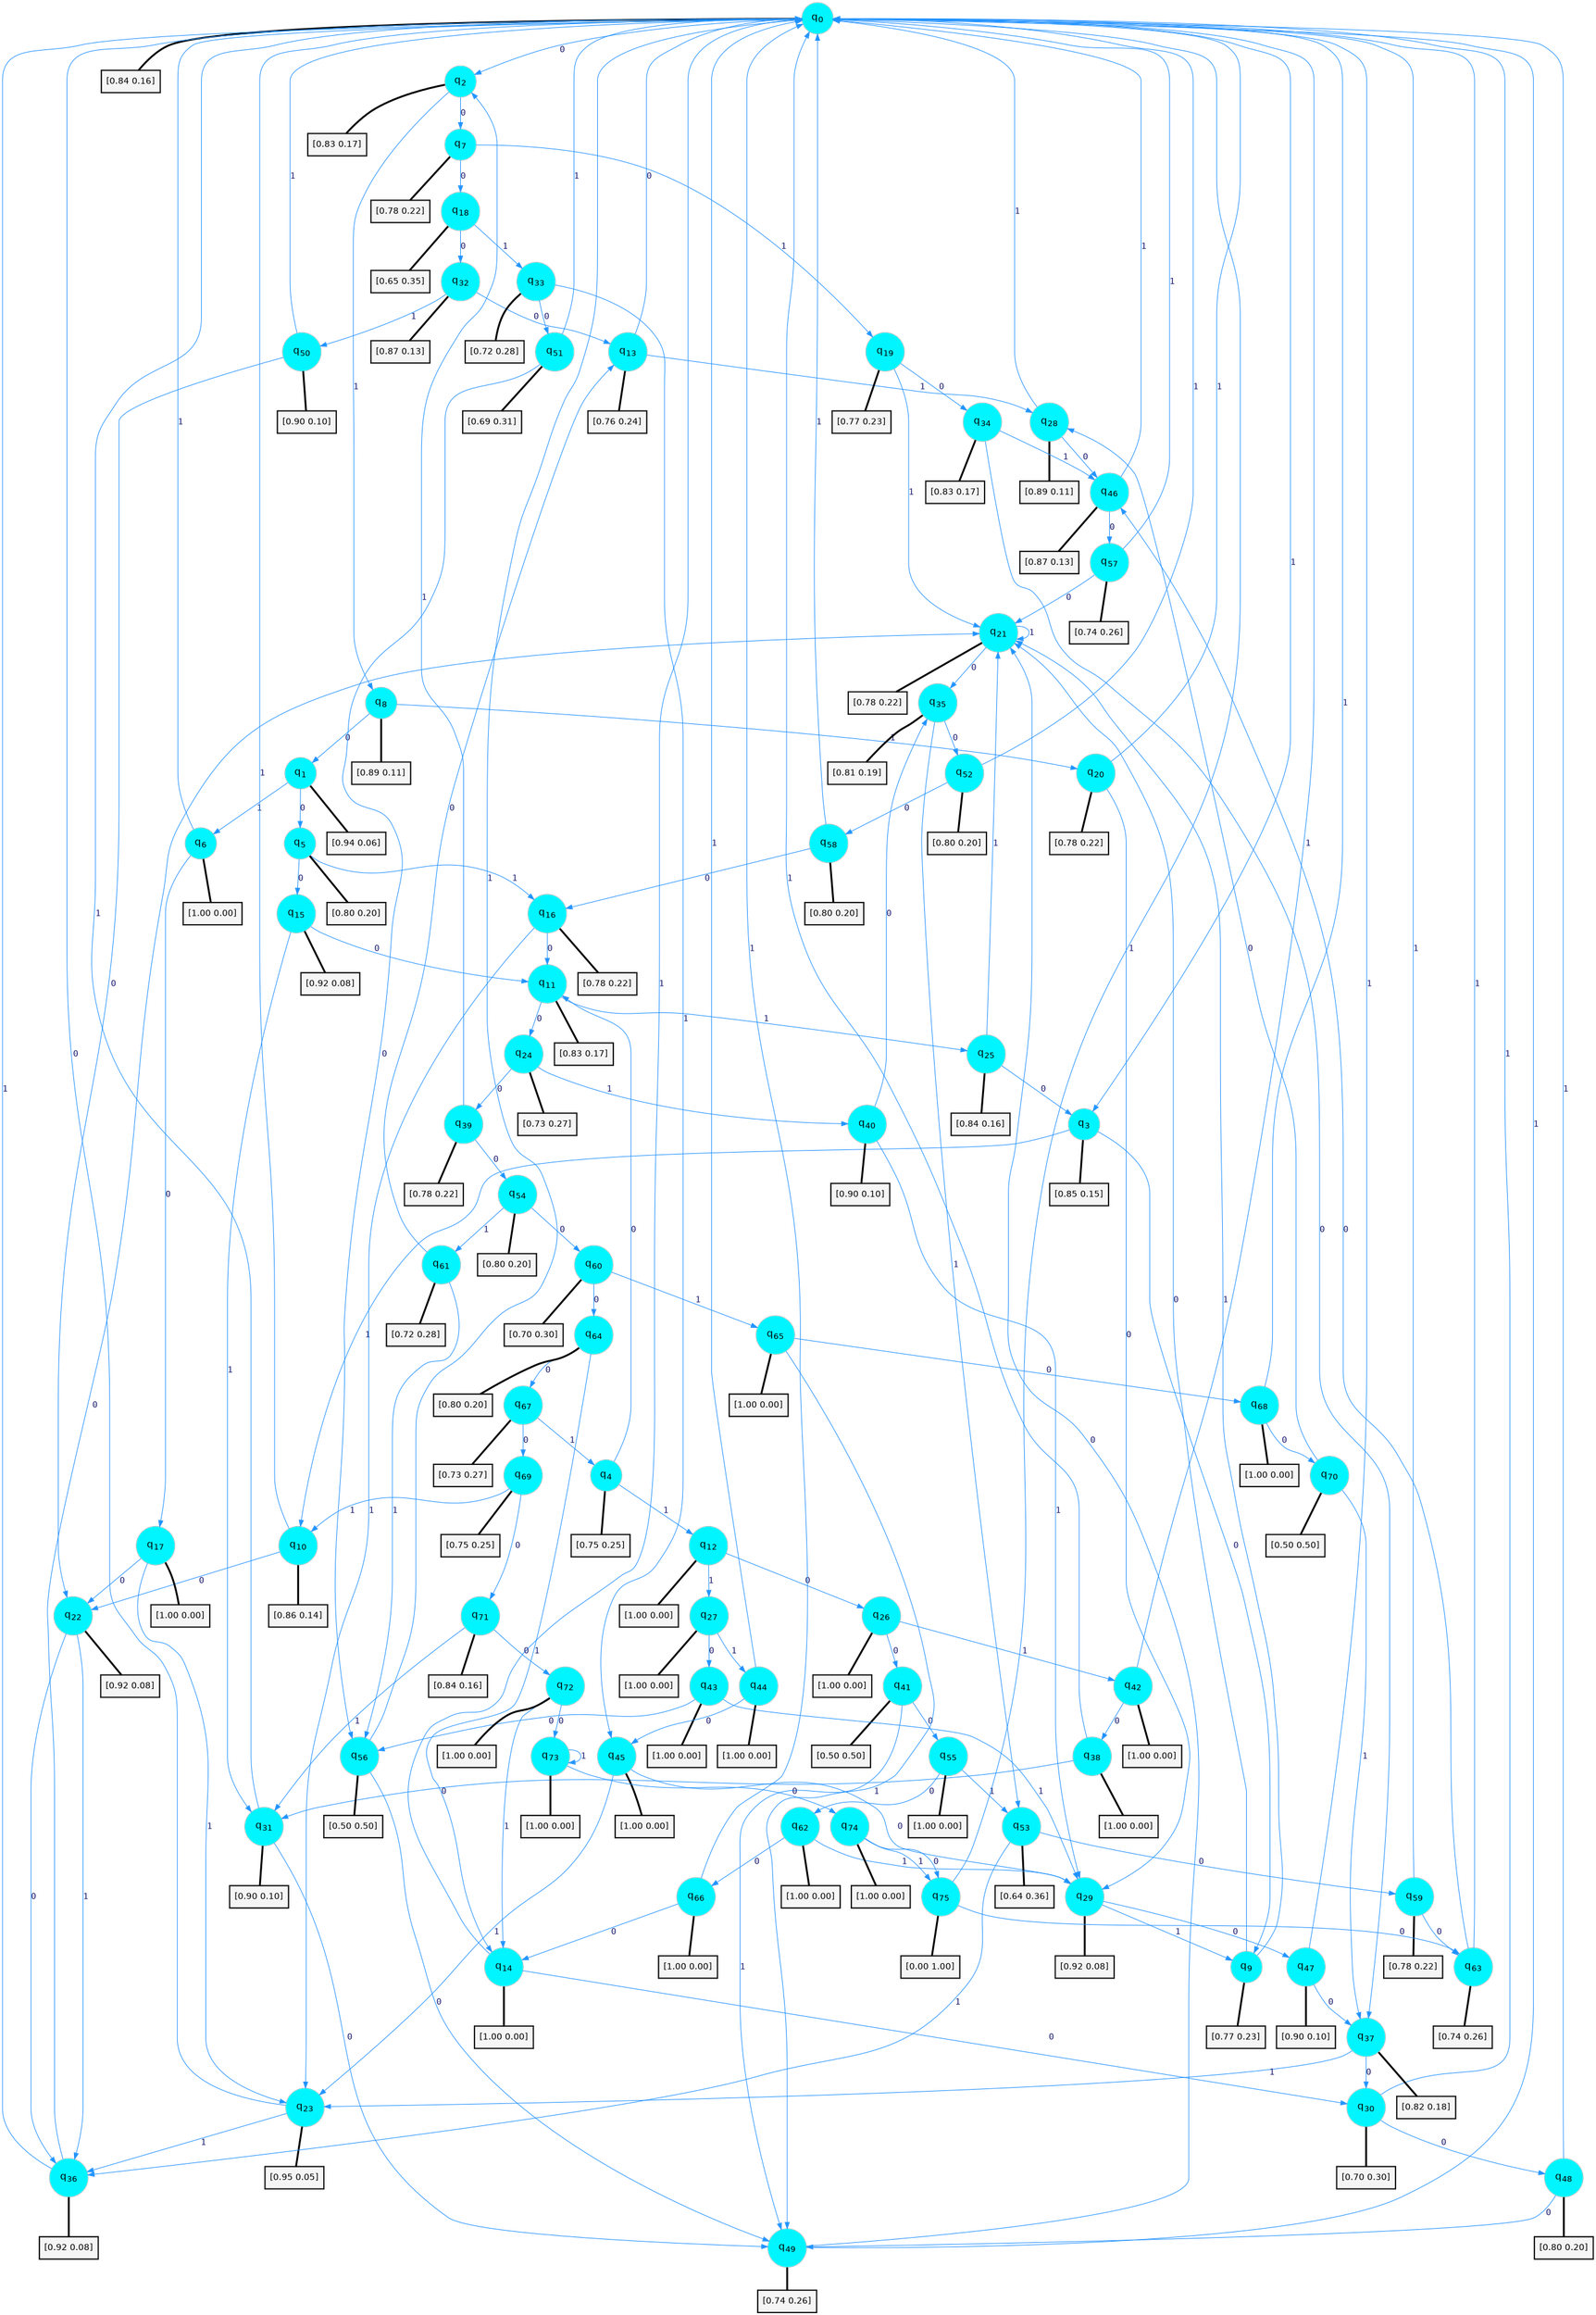 digraph G {
graph [
bgcolor=transparent, dpi=300, rankdir=TD, size="40,25"];
node [
color=gray, fillcolor=turquoise1, fontcolor=black, fontname=Helvetica, fontsize=16, fontweight=bold, shape=circle, style=filled];
edge [
arrowsize=1, color=dodgerblue1, fontcolor=midnightblue, fontname=courier, fontweight=bold, penwidth=1, style=solid, weight=20];
0[label=<q<SUB>0</SUB>>];
1[label=<q<SUB>1</SUB>>];
2[label=<q<SUB>2</SUB>>];
3[label=<q<SUB>3</SUB>>];
4[label=<q<SUB>4</SUB>>];
5[label=<q<SUB>5</SUB>>];
6[label=<q<SUB>6</SUB>>];
7[label=<q<SUB>7</SUB>>];
8[label=<q<SUB>8</SUB>>];
9[label=<q<SUB>9</SUB>>];
10[label=<q<SUB>10</SUB>>];
11[label=<q<SUB>11</SUB>>];
12[label=<q<SUB>12</SUB>>];
13[label=<q<SUB>13</SUB>>];
14[label=<q<SUB>14</SUB>>];
15[label=<q<SUB>15</SUB>>];
16[label=<q<SUB>16</SUB>>];
17[label=<q<SUB>17</SUB>>];
18[label=<q<SUB>18</SUB>>];
19[label=<q<SUB>19</SUB>>];
20[label=<q<SUB>20</SUB>>];
21[label=<q<SUB>21</SUB>>];
22[label=<q<SUB>22</SUB>>];
23[label=<q<SUB>23</SUB>>];
24[label=<q<SUB>24</SUB>>];
25[label=<q<SUB>25</SUB>>];
26[label=<q<SUB>26</SUB>>];
27[label=<q<SUB>27</SUB>>];
28[label=<q<SUB>28</SUB>>];
29[label=<q<SUB>29</SUB>>];
30[label=<q<SUB>30</SUB>>];
31[label=<q<SUB>31</SUB>>];
32[label=<q<SUB>32</SUB>>];
33[label=<q<SUB>33</SUB>>];
34[label=<q<SUB>34</SUB>>];
35[label=<q<SUB>35</SUB>>];
36[label=<q<SUB>36</SUB>>];
37[label=<q<SUB>37</SUB>>];
38[label=<q<SUB>38</SUB>>];
39[label=<q<SUB>39</SUB>>];
40[label=<q<SUB>40</SUB>>];
41[label=<q<SUB>41</SUB>>];
42[label=<q<SUB>42</SUB>>];
43[label=<q<SUB>43</SUB>>];
44[label=<q<SUB>44</SUB>>];
45[label=<q<SUB>45</SUB>>];
46[label=<q<SUB>46</SUB>>];
47[label=<q<SUB>47</SUB>>];
48[label=<q<SUB>48</SUB>>];
49[label=<q<SUB>49</SUB>>];
50[label=<q<SUB>50</SUB>>];
51[label=<q<SUB>51</SUB>>];
52[label=<q<SUB>52</SUB>>];
53[label=<q<SUB>53</SUB>>];
54[label=<q<SUB>54</SUB>>];
55[label=<q<SUB>55</SUB>>];
56[label=<q<SUB>56</SUB>>];
57[label=<q<SUB>57</SUB>>];
58[label=<q<SUB>58</SUB>>];
59[label=<q<SUB>59</SUB>>];
60[label=<q<SUB>60</SUB>>];
61[label=<q<SUB>61</SUB>>];
62[label=<q<SUB>62</SUB>>];
63[label=<q<SUB>63</SUB>>];
64[label=<q<SUB>64</SUB>>];
65[label=<q<SUB>65</SUB>>];
66[label=<q<SUB>66</SUB>>];
67[label=<q<SUB>67</SUB>>];
68[label=<q<SUB>68</SUB>>];
69[label=<q<SUB>69</SUB>>];
70[label=<q<SUB>70</SUB>>];
71[label=<q<SUB>71</SUB>>];
72[label=<q<SUB>72</SUB>>];
73[label=<q<SUB>73</SUB>>];
74[label=<q<SUB>74</SUB>>];
75[label=<q<SUB>75</SUB>>];
76[label="[0.84 0.16]", shape=box,fontcolor=black, fontname=Helvetica, fontsize=14, penwidth=2, fillcolor=whitesmoke,color=black];
77[label="[0.94 0.06]", shape=box,fontcolor=black, fontname=Helvetica, fontsize=14, penwidth=2, fillcolor=whitesmoke,color=black];
78[label="[0.83 0.17]", shape=box,fontcolor=black, fontname=Helvetica, fontsize=14, penwidth=2, fillcolor=whitesmoke,color=black];
79[label="[0.85 0.15]", shape=box,fontcolor=black, fontname=Helvetica, fontsize=14, penwidth=2, fillcolor=whitesmoke,color=black];
80[label="[0.75 0.25]", shape=box,fontcolor=black, fontname=Helvetica, fontsize=14, penwidth=2, fillcolor=whitesmoke,color=black];
81[label="[0.80 0.20]", shape=box,fontcolor=black, fontname=Helvetica, fontsize=14, penwidth=2, fillcolor=whitesmoke,color=black];
82[label="[1.00 0.00]", shape=box,fontcolor=black, fontname=Helvetica, fontsize=14, penwidth=2, fillcolor=whitesmoke,color=black];
83[label="[0.78 0.22]", shape=box,fontcolor=black, fontname=Helvetica, fontsize=14, penwidth=2, fillcolor=whitesmoke,color=black];
84[label="[0.89 0.11]", shape=box,fontcolor=black, fontname=Helvetica, fontsize=14, penwidth=2, fillcolor=whitesmoke,color=black];
85[label="[0.77 0.23]", shape=box,fontcolor=black, fontname=Helvetica, fontsize=14, penwidth=2, fillcolor=whitesmoke,color=black];
86[label="[0.86 0.14]", shape=box,fontcolor=black, fontname=Helvetica, fontsize=14, penwidth=2, fillcolor=whitesmoke,color=black];
87[label="[0.83 0.17]", shape=box,fontcolor=black, fontname=Helvetica, fontsize=14, penwidth=2, fillcolor=whitesmoke,color=black];
88[label="[1.00 0.00]", shape=box,fontcolor=black, fontname=Helvetica, fontsize=14, penwidth=2, fillcolor=whitesmoke,color=black];
89[label="[0.76 0.24]", shape=box,fontcolor=black, fontname=Helvetica, fontsize=14, penwidth=2, fillcolor=whitesmoke,color=black];
90[label="[1.00 0.00]", shape=box,fontcolor=black, fontname=Helvetica, fontsize=14, penwidth=2, fillcolor=whitesmoke,color=black];
91[label="[0.92 0.08]", shape=box,fontcolor=black, fontname=Helvetica, fontsize=14, penwidth=2, fillcolor=whitesmoke,color=black];
92[label="[0.78 0.22]", shape=box,fontcolor=black, fontname=Helvetica, fontsize=14, penwidth=2, fillcolor=whitesmoke,color=black];
93[label="[1.00 0.00]", shape=box,fontcolor=black, fontname=Helvetica, fontsize=14, penwidth=2, fillcolor=whitesmoke,color=black];
94[label="[0.65 0.35]", shape=box,fontcolor=black, fontname=Helvetica, fontsize=14, penwidth=2, fillcolor=whitesmoke,color=black];
95[label="[0.77 0.23]", shape=box,fontcolor=black, fontname=Helvetica, fontsize=14, penwidth=2, fillcolor=whitesmoke,color=black];
96[label="[0.78 0.22]", shape=box,fontcolor=black, fontname=Helvetica, fontsize=14, penwidth=2, fillcolor=whitesmoke,color=black];
97[label="[0.78 0.22]", shape=box,fontcolor=black, fontname=Helvetica, fontsize=14, penwidth=2, fillcolor=whitesmoke,color=black];
98[label="[0.92 0.08]", shape=box,fontcolor=black, fontname=Helvetica, fontsize=14, penwidth=2, fillcolor=whitesmoke,color=black];
99[label="[0.95 0.05]", shape=box,fontcolor=black, fontname=Helvetica, fontsize=14, penwidth=2, fillcolor=whitesmoke,color=black];
100[label="[0.73 0.27]", shape=box,fontcolor=black, fontname=Helvetica, fontsize=14, penwidth=2, fillcolor=whitesmoke,color=black];
101[label="[0.84 0.16]", shape=box,fontcolor=black, fontname=Helvetica, fontsize=14, penwidth=2, fillcolor=whitesmoke,color=black];
102[label="[1.00 0.00]", shape=box,fontcolor=black, fontname=Helvetica, fontsize=14, penwidth=2, fillcolor=whitesmoke,color=black];
103[label="[1.00 0.00]", shape=box,fontcolor=black, fontname=Helvetica, fontsize=14, penwidth=2, fillcolor=whitesmoke,color=black];
104[label="[0.89 0.11]", shape=box,fontcolor=black, fontname=Helvetica, fontsize=14, penwidth=2, fillcolor=whitesmoke,color=black];
105[label="[0.92 0.08]", shape=box,fontcolor=black, fontname=Helvetica, fontsize=14, penwidth=2, fillcolor=whitesmoke,color=black];
106[label="[0.70 0.30]", shape=box,fontcolor=black, fontname=Helvetica, fontsize=14, penwidth=2, fillcolor=whitesmoke,color=black];
107[label="[0.90 0.10]", shape=box,fontcolor=black, fontname=Helvetica, fontsize=14, penwidth=2, fillcolor=whitesmoke,color=black];
108[label="[0.87 0.13]", shape=box,fontcolor=black, fontname=Helvetica, fontsize=14, penwidth=2, fillcolor=whitesmoke,color=black];
109[label="[0.72 0.28]", shape=box,fontcolor=black, fontname=Helvetica, fontsize=14, penwidth=2, fillcolor=whitesmoke,color=black];
110[label="[0.83 0.17]", shape=box,fontcolor=black, fontname=Helvetica, fontsize=14, penwidth=2, fillcolor=whitesmoke,color=black];
111[label="[0.81 0.19]", shape=box,fontcolor=black, fontname=Helvetica, fontsize=14, penwidth=2, fillcolor=whitesmoke,color=black];
112[label="[0.92 0.08]", shape=box,fontcolor=black, fontname=Helvetica, fontsize=14, penwidth=2, fillcolor=whitesmoke,color=black];
113[label="[0.82 0.18]", shape=box,fontcolor=black, fontname=Helvetica, fontsize=14, penwidth=2, fillcolor=whitesmoke,color=black];
114[label="[1.00 0.00]", shape=box,fontcolor=black, fontname=Helvetica, fontsize=14, penwidth=2, fillcolor=whitesmoke,color=black];
115[label="[0.78 0.22]", shape=box,fontcolor=black, fontname=Helvetica, fontsize=14, penwidth=2, fillcolor=whitesmoke,color=black];
116[label="[0.90 0.10]", shape=box,fontcolor=black, fontname=Helvetica, fontsize=14, penwidth=2, fillcolor=whitesmoke,color=black];
117[label="[0.50 0.50]", shape=box,fontcolor=black, fontname=Helvetica, fontsize=14, penwidth=2, fillcolor=whitesmoke,color=black];
118[label="[1.00 0.00]", shape=box,fontcolor=black, fontname=Helvetica, fontsize=14, penwidth=2, fillcolor=whitesmoke,color=black];
119[label="[1.00 0.00]", shape=box,fontcolor=black, fontname=Helvetica, fontsize=14, penwidth=2, fillcolor=whitesmoke,color=black];
120[label="[1.00 0.00]", shape=box,fontcolor=black, fontname=Helvetica, fontsize=14, penwidth=2, fillcolor=whitesmoke,color=black];
121[label="[1.00 0.00]", shape=box,fontcolor=black, fontname=Helvetica, fontsize=14, penwidth=2, fillcolor=whitesmoke,color=black];
122[label="[0.87 0.13]", shape=box,fontcolor=black, fontname=Helvetica, fontsize=14, penwidth=2, fillcolor=whitesmoke,color=black];
123[label="[0.90 0.10]", shape=box,fontcolor=black, fontname=Helvetica, fontsize=14, penwidth=2, fillcolor=whitesmoke,color=black];
124[label="[0.80 0.20]", shape=box,fontcolor=black, fontname=Helvetica, fontsize=14, penwidth=2, fillcolor=whitesmoke,color=black];
125[label="[0.74 0.26]", shape=box,fontcolor=black, fontname=Helvetica, fontsize=14, penwidth=2, fillcolor=whitesmoke,color=black];
126[label="[0.90 0.10]", shape=box,fontcolor=black, fontname=Helvetica, fontsize=14, penwidth=2, fillcolor=whitesmoke,color=black];
127[label="[0.69 0.31]", shape=box,fontcolor=black, fontname=Helvetica, fontsize=14, penwidth=2, fillcolor=whitesmoke,color=black];
128[label="[0.80 0.20]", shape=box,fontcolor=black, fontname=Helvetica, fontsize=14, penwidth=2, fillcolor=whitesmoke,color=black];
129[label="[0.64 0.36]", shape=box,fontcolor=black, fontname=Helvetica, fontsize=14, penwidth=2, fillcolor=whitesmoke,color=black];
130[label="[0.80 0.20]", shape=box,fontcolor=black, fontname=Helvetica, fontsize=14, penwidth=2, fillcolor=whitesmoke,color=black];
131[label="[1.00 0.00]", shape=box,fontcolor=black, fontname=Helvetica, fontsize=14, penwidth=2, fillcolor=whitesmoke,color=black];
132[label="[0.50 0.50]", shape=box,fontcolor=black, fontname=Helvetica, fontsize=14, penwidth=2, fillcolor=whitesmoke,color=black];
133[label="[0.74 0.26]", shape=box,fontcolor=black, fontname=Helvetica, fontsize=14, penwidth=2, fillcolor=whitesmoke,color=black];
134[label="[0.80 0.20]", shape=box,fontcolor=black, fontname=Helvetica, fontsize=14, penwidth=2, fillcolor=whitesmoke,color=black];
135[label="[0.78 0.22]", shape=box,fontcolor=black, fontname=Helvetica, fontsize=14, penwidth=2, fillcolor=whitesmoke,color=black];
136[label="[0.70 0.30]", shape=box,fontcolor=black, fontname=Helvetica, fontsize=14, penwidth=2, fillcolor=whitesmoke,color=black];
137[label="[0.72 0.28]", shape=box,fontcolor=black, fontname=Helvetica, fontsize=14, penwidth=2, fillcolor=whitesmoke,color=black];
138[label="[1.00 0.00]", shape=box,fontcolor=black, fontname=Helvetica, fontsize=14, penwidth=2, fillcolor=whitesmoke,color=black];
139[label="[0.74 0.26]", shape=box,fontcolor=black, fontname=Helvetica, fontsize=14, penwidth=2, fillcolor=whitesmoke,color=black];
140[label="[0.80 0.20]", shape=box,fontcolor=black, fontname=Helvetica, fontsize=14, penwidth=2, fillcolor=whitesmoke,color=black];
141[label="[1.00 0.00]", shape=box,fontcolor=black, fontname=Helvetica, fontsize=14, penwidth=2, fillcolor=whitesmoke,color=black];
142[label="[1.00 0.00]", shape=box,fontcolor=black, fontname=Helvetica, fontsize=14, penwidth=2, fillcolor=whitesmoke,color=black];
143[label="[0.73 0.27]", shape=box,fontcolor=black, fontname=Helvetica, fontsize=14, penwidth=2, fillcolor=whitesmoke,color=black];
144[label="[1.00 0.00]", shape=box,fontcolor=black, fontname=Helvetica, fontsize=14, penwidth=2, fillcolor=whitesmoke,color=black];
145[label="[0.75 0.25]", shape=box,fontcolor=black, fontname=Helvetica, fontsize=14, penwidth=2, fillcolor=whitesmoke,color=black];
146[label="[0.50 0.50]", shape=box,fontcolor=black, fontname=Helvetica, fontsize=14, penwidth=2, fillcolor=whitesmoke,color=black];
147[label="[0.84 0.16]", shape=box,fontcolor=black, fontname=Helvetica, fontsize=14, penwidth=2, fillcolor=whitesmoke,color=black];
148[label="[1.00 0.00]", shape=box,fontcolor=black, fontname=Helvetica, fontsize=14, penwidth=2, fillcolor=whitesmoke,color=black];
149[label="[1.00 0.00]", shape=box,fontcolor=black, fontname=Helvetica, fontsize=14, penwidth=2, fillcolor=whitesmoke,color=black];
150[label="[1.00 0.00]", shape=box,fontcolor=black, fontname=Helvetica, fontsize=14, penwidth=2, fillcolor=whitesmoke,color=black];
151[label="[0.00 1.00]", shape=box,fontcolor=black, fontname=Helvetica, fontsize=14, penwidth=2, fillcolor=whitesmoke,color=black];
0->2 [label=0];
0->3 [label=1];
0->76 [arrowhead=none, penwidth=3,color=black];
1->5 [label=0];
1->6 [label=1];
1->77 [arrowhead=none, penwidth=3,color=black];
2->7 [label=0];
2->8 [label=1];
2->78 [arrowhead=none, penwidth=3,color=black];
3->9 [label=0];
3->10 [label=1];
3->79 [arrowhead=none, penwidth=3,color=black];
4->11 [label=0];
4->12 [label=1];
4->80 [arrowhead=none, penwidth=3,color=black];
5->15 [label=0];
5->16 [label=1];
5->81 [arrowhead=none, penwidth=3,color=black];
6->17 [label=0];
6->0 [label=1];
6->82 [arrowhead=none, penwidth=3,color=black];
7->18 [label=0];
7->19 [label=1];
7->83 [arrowhead=none, penwidth=3,color=black];
8->1 [label=0];
8->20 [label=1];
8->84 [arrowhead=none, penwidth=3,color=black];
9->21 [label=0];
9->21 [label=1];
9->85 [arrowhead=none, penwidth=3,color=black];
10->22 [label=0];
10->0 [label=1];
10->86 [arrowhead=none, penwidth=3,color=black];
11->24 [label=0];
11->25 [label=1];
11->87 [arrowhead=none, penwidth=3,color=black];
12->26 [label=0];
12->27 [label=1];
12->88 [arrowhead=none, penwidth=3,color=black];
13->0 [label=0];
13->28 [label=1];
13->89 [arrowhead=none, penwidth=3,color=black];
14->30 [label=0];
14->0 [label=1];
14->90 [arrowhead=none, penwidth=3,color=black];
15->11 [label=0];
15->31 [label=1];
15->91 [arrowhead=none, penwidth=3,color=black];
16->11 [label=0];
16->23 [label=1];
16->92 [arrowhead=none, penwidth=3,color=black];
17->22 [label=0];
17->23 [label=1];
17->93 [arrowhead=none, penwidth=3,color=black];
18->32 [label=0];
18->33 [label=1];
18->94 [arrowhead=none, penwidth=3,color=black];
19->34 [label=0];
19->21 [label=1];
19->95 [arrowhead=none, penwidth=3,color=black];
20->29 [label=0];
20->0 [label=1];
20->96 [arrowhead=none, penwidth=3,color=black];
21->35 [label=0];
21->21 [label=1];
21->97 [arrowhead=none, penwidth=3,color=black];
22->36 [label=0];
22->36 [label=1];
22->98 [arrowhead=none, penwidth=3,color=black];
23->0 [label=0];
23->36 [label=1];
23->99 [arrowhead=none, penwidth=3,color=black];
24->39 [label=0];
24->40 [label=1];
24->100 [arrowhead=none, penwidth=3,color=black];
25->3 [label=0];
25->21 [label=1];
25->101 [arrowhead=none, penwidth=3,color=black];
26->41 [label=0];
26->42 [label=1];
26->102 [arrowhead=none, penwidth=3,color=black];
27->43 [label=0];
27->44 [label=1];
27->103 [arrowhead=none, penwidth=3,color=black];
28->46 [label=0];
28->0 [label=1];
28->104 [arrowhead=none, penwidth=3,color=black];
29->47 [label=0];
29->9 [label=1];
29->105 [arrowhead=none, penwidth=3,color=black];
30->48 [label=0];
30->0 [label=1];
30->106 [arrowhead=none, penwidth=3,color=black];
31->49 [label=0];
31->0 [label=1];
31->107 [arrowhead=none, penwidth=3,color=black];
32->13 [label=0];
32->50 [label=1];
32->108 [arrowhead=none, penwidth=3,color=black];
33->51 [label=0];
33->45 [label=1];
33->109 [arrowhead=none, penwidth=3,color=black];
34->37 [label=0];
34->46 [label=1];
34->110 [arrowhead=none, penwidth=3,color=black];
35->52 [label=0];
35->53 [label=1];
35->111 [arrowhead=none, penwidth=3,color=black];
36->21 [label=0];
36->0 [label=1];
36->112 [arrowhead=none, penwidth=3,color=black];
37->30 [label=0];
37->23 [label=1];
37->113 [arrowhead=none, penwidth=3,color=black];
38->31 [label=0];
38->0 [label=1];
38->114 [arrowhead=none, penwidth=3,color=black];
39->54 [label=0];
39->2 [label=1];
39->115 [arrowhead=none, penwidth=3,color=black];
40->35 [label=0];
40->29 [label=1];
40->116 [arrowhead=none, penwidth=3,color=black];
41->55 [label=0];
41->49 [label=1];
41->117 [arrowhead=none, penwidth=3,color=black];
42->38 [label=0];
42->0 [label=1];
42->118 [arrowhead=none, penwidth=3,color=black];
43->56 [label=0];
43->29 [label=1];
43->119 [arrowhead=none, penwidth=3,color=black];
44->45 [label=0];
44->0 [label=1];
44->120 [arrowhead=none, penwidth=3,color=black];
45->29 [label=0];
45->23 [label=1];
45->121 [arrowhead=none, penwidth=3,color=black];
46->57 [label=0];
46->0 [label=1];
46->122 [arrowhead=none, penwidth=3,color=black];
47->37 [label=0];
47->0 [label=1];
47->123 [arrowhead=none, penwidth=3,color=black];
48->49 [label=0];
48->0 [label=1];
48->124 [arrowhead=none, penwidth=3,color=black];
49->21 [label=0];
49->0 [label=1];
49->125 [arrowhead=none, penwidth=3,color=black];
50->22 [label=0];
50->0 [label=1];
50->126 [arrowhead=none, penwidth=3,color=black];
51->56 [label=0];
51->0 [label=1];
51->127 [arrowhead=none, penwidth=3,color=black];
52->58 [label=0];
52->0 [label=1];
52->128 [arrowhead=none, penwidth=3,color=black];
53->59 [label=0];
53->36 [label=1];
53->129 [arrowhead=none, penwidth=3,color=black];
54->60 [label=0];
54->61 [label=1];
54->130 [arrowhead=none, penwidth=3,color=black];
55->62 [label=0];
55->53 [label=1];
55->131 [arrowhead=none, penwidth=3,color=black];
56->49 [label=0];
56->0 [label=1];
56->132 [arrowhead=none, penwidth=3,color=black];
57->21 [label=0];
57->0 [label=1];
57->133 [arrowhead=none, penwidth=3,color=black];
58->16 [label=0];
58->0 [label=1];
58->134 [arrowhead=none, penwidth=3,color=black];
59->63 [label=0];
59->0 [label=1];
59->135 [arrowhead=none, penwidth=3,color=black];
60->64 [label=0];
60->65 [label=1];
60->136 [arrowhead=none, penwidth=3,color=black];
61->13 [label=0];
61->56 [label=1];
61->137 [arrowhead=none, penwidth=3,color=black];
62->66 [label=0];
62->29 [label=1];
62->138 [arrowhead=none, penwidth=3,color=black];
63->46 [label=0];
63->0 [label=1];
63->139 [arrowhead=none, penwidth=3,color=black];
64->67 [label=0];
64->14 [label=1];
64->140 [arrowhead=none, penwidth=3,color=black];
65->68 [label=0];
65->49 [label=1];
65->141 [arrowhead=none, penwidth=3,color=black];
66->14 [label=0];
66->0 [label=1];
66->142 [arrowhead=none, penwidth=3,color=black];
67->69 [label=0];
67->4 [label=1];
67->143 [arrowhead=none, penwidth=3,color=black];
68->70 [label=0];
68->0 [label=1];
68->144 [arrowhead=none, penwidth=3,color=black];
69->71 [label=0];
69->10 [label=1];
69->145 [arrowhead=none, penwidth=3,color=black];
70->28 [label=0];
70->37 [label=1];
70->146 [arrowhead=none, penwidth=3,color=black];
71->72 [label=0];
71->31 [label=1];
71->147 [arrowhead=none, penwidth=3,color=black];
72->73 [label=0];
72->14 [label=1];
72->148 [arrowhead=none, penwidth=3,color=black];
73->74 [label=0];
73->73 [label=1];
73->149 [arrowhead=none, penwidth=3,color=black];
74->75 [label=0];
74->75 [label=1];
74->150 [arrowhead=none, penwidth=3,color=black];
75->63 [label=0];
75->0 [label=1];
75->151 [arrowhead=none, penwidth=3,color=black];
}
